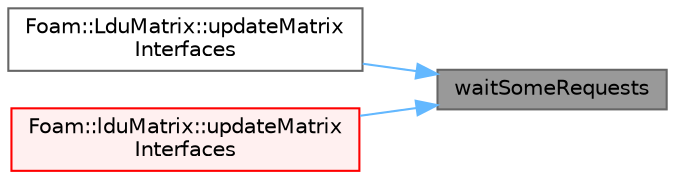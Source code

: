 digraph "waitSomeRequests"
{
 // LATEX_PDF_SIZE
  bgcolor="transparent";
  edge [fontname=Helvetica,fontsize=10,labelfontname=Helvetica,labelfontsize=10];
  node [fontname=Helvetica,fontsize=10,shape=box,height=0.2,width=0.4];
  rankdir="RL";
  Node1 [id="Node000001",label="waitSomeRequests",height=0.2,width=0.4,color="gray40", fillcolor="grey60", style="filled", fontcolor="black",tooltip=" "];
  Node1 -> Node2 [id="edge1_Node000001_Node000002",dir="back",color="steelblue1",style="solid",tooltip=" "];
  Node2 [id="Node000002",label="Foam::LduMatrix::updateMatrix\lInterfaces",height=0.2,width=0.4,color="grey40", fillcolor="white", style="filled",URL="$classFoam_1_1LduMatrix.html#a4e6b0c2617dc86fffb12f22aa6a267f0",tooltip=" "];
  Node1 -> Node3 [id="edge2_Node000001_Node000003",dir="back",color="steelblue1",style="solid",tooltip=" "];
  Node3 [id="Node000003",label="Foam::lduMatrix::updateMatrix\lInterfaces",height=0.2,width=0.4,color="red", fillcolor="#FFF0F0", style="filled",URL="$classFoam_1_1lduMatrix.html#afc4b5ff9ffc952ff96e5b9769e458fd8",tooltip=" "];
}
